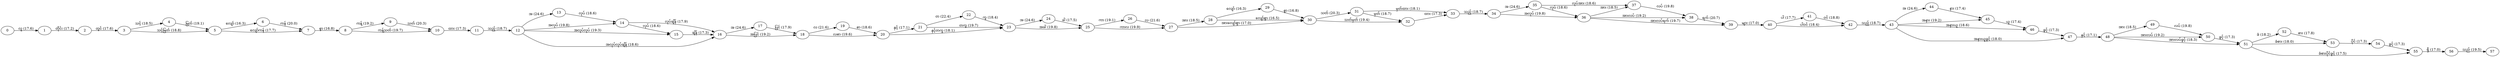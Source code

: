 digraph DAG {
  rankdir=LR;
  0 -> 1 [label="လူ (17.6)"];
  1 -> 2 [label="တိုင်း (17.2)"];
  2 -> 3 [label="တွင် (17.6)"];
  3 -> 4 [label="သင့် (18.5)"];
  3 -> 5 [label="သင့်မြတ် (18.8)"];
  4 -> 5 [label="မြတ် (19.1)"];
  5 -> 6 [label="လျော် (16.3)"];
  5 -> 7 [label="လျော်ကန် (17.7)"];
  6 -> 7 [label="ကန် (20.0)"];
  7 -> 8 [label="စွာ (16.8)"];
  8 -> 9 [label="ကန့် (19.2)"];
  8 -> 10 [label="ကန့်သတ် (19.7)"];
  9 -> 10 [label="သတ် (20.3)"];
  10 -> 11 [label="ထား (17.3)"];
  11 -> 12 [label="သည့် (18.7)"];
  12 -> 13 [label="အ (24.6)"];
  12 -> 14 [label="အလုပ် (19.8)"];
  12 -> 15 [label="အလုပ်လုပ် (19.3)"];
  12 -> 16 [label="အလုပ်လုပ်ချိန် (18.6)"];
  13 -> 14 [label="လုပ် (18.6)"];
  14 -> 15 [label="လုပ် (18.6)"];
  14 -> 16 [label="လုပ်ချိန် (17.9)"];
  15 -> 16 [label="ချိန် (17.3)"];
  16 -> 17 [label="အ (24.6)"];
  16 -> 18 [label="အပြင် (19.2)"];
  17 -> 18 [label="ပြင် (17.9)"];
  18 -> 19 [label="လ (21.6)"];
  18 -> 20 [label="လစာ (19.6)"];
  19 -> 20 [label="စာ (18.6)"];
  20 -> 21 [label="နှင့် (17.1)"];
  20 -> 23 [label="နှင့်တကွ (18.1)"];
  21 -> 22 [label="တ (22.4)"];
  21 -> 23 [label="တကွ (19.7)"];
  22 -> 23 [label="ကွ (18.4)"];
  23 -> 24 [label="အ (24.6)"];
  23 -> 25 [label="အခါ (19.8)"];
  24 -> 25 [label="ခါ (17.5)"];
  25 -> 26 [label="ကာ (19.1)"];
  25 -> 27 [label="ကာလ (19.9)"];
  26 -> 27 [label="လ (21.6)"];
  27 -> 28 [label="အား (18.5)"];
  27 -> 30 [label="အားလျော်စွာ (17.0)"];
  28 -> 29 [label="လျော် (16.3)"];
  28 -> 30 [label="လျော်စွာ (16.5)"];
  29 -> 30 [label="စွာ (16.8)"];
  30 -> 31 [label="သတ် (20.3)"];
  30 -> 32 [label="သတ်မှတ် (19.4)"];
  31 -> 32 [label="မှတ် (18.7)"];
  31 -> 33 [label="မှတ်ထား (18.1)"];
  32 -> 33 [label="ထား (17.3)"];
  33 -> 34 [label="သည့် (18.7)"];
  34 -> 35 [label="အ (24.6)"];
  34 -> 36 [label="အလုပ် (19.8)"];
  35 -> 36 [label="လုပ် (18.6)"];
  35 -> 37 [label="လုပ်အား (18.6)"];
  36 -> 37 [label="အား (18.5)"];
  36 -> 38 [label="အားလပ် (19.2)"];
  36 -> 39 [label="အားလပ်ရက် (19.7)"];
  37 -> 38 [label="လပ် (19.8)"];
  38 -> 39 [label="ရက် (20.7)"];
  39 -> 40 [label="များ (17.0)"];
  40 -> 41 [label="ပါ (17.7)"];
  40 -> 42 [label="ပါဝင် (18.4)"];
  41 -> 42 [label="ဝင် (18.8)"];
  42 -> 43 [label="သည့် (18.7)"];
  43 -> 44 [label="အ (24.6)"];
  43 -> 45 [label="အနား (19.2)"];
  43 -> 46 [label="အနားယူ (18.6)"];
  43 -> 47 [label="အနားယူခွင့် (18.0)"];
  44 -> 45 [label="နား (17.4)"];
  45 -> 46 [label="ယူ (17.4)"];
  46 -> 47 [label="ခွင့် (17.3)"];
  47 -> 48 [label="နှင့် (17.1)"];
  48 -> 49 [label="အား (18.5)"];
  48 -> 50 [label="အားလပ် (19.2)"];
  48 -> 51 [label="အားလပ်ခွင့် (18.3)"];
  49 -> 50 [label="လပ် (19.8)"];
  50 -> 51 [label="ခွင့် (17.3)"];
  51 -> 52 [label="ခံ (18.2)"];
  51 -> 53 [label="ခံစား (18.0)"];
  51 -> 55 [label="ခံစားပိုင်ခွင့် (17.5)"];
  52 -> 53 [label="စား (17.8)"];
  53 -> 54 [label="ပိုင် (17.3)"];
  54 -> 55 [label="ခွင့် (17.3)"];
  55 -> 56 [label="ရှိ (17.0)"];
  56 -> 57 [label="သည် (19.5)"];
}